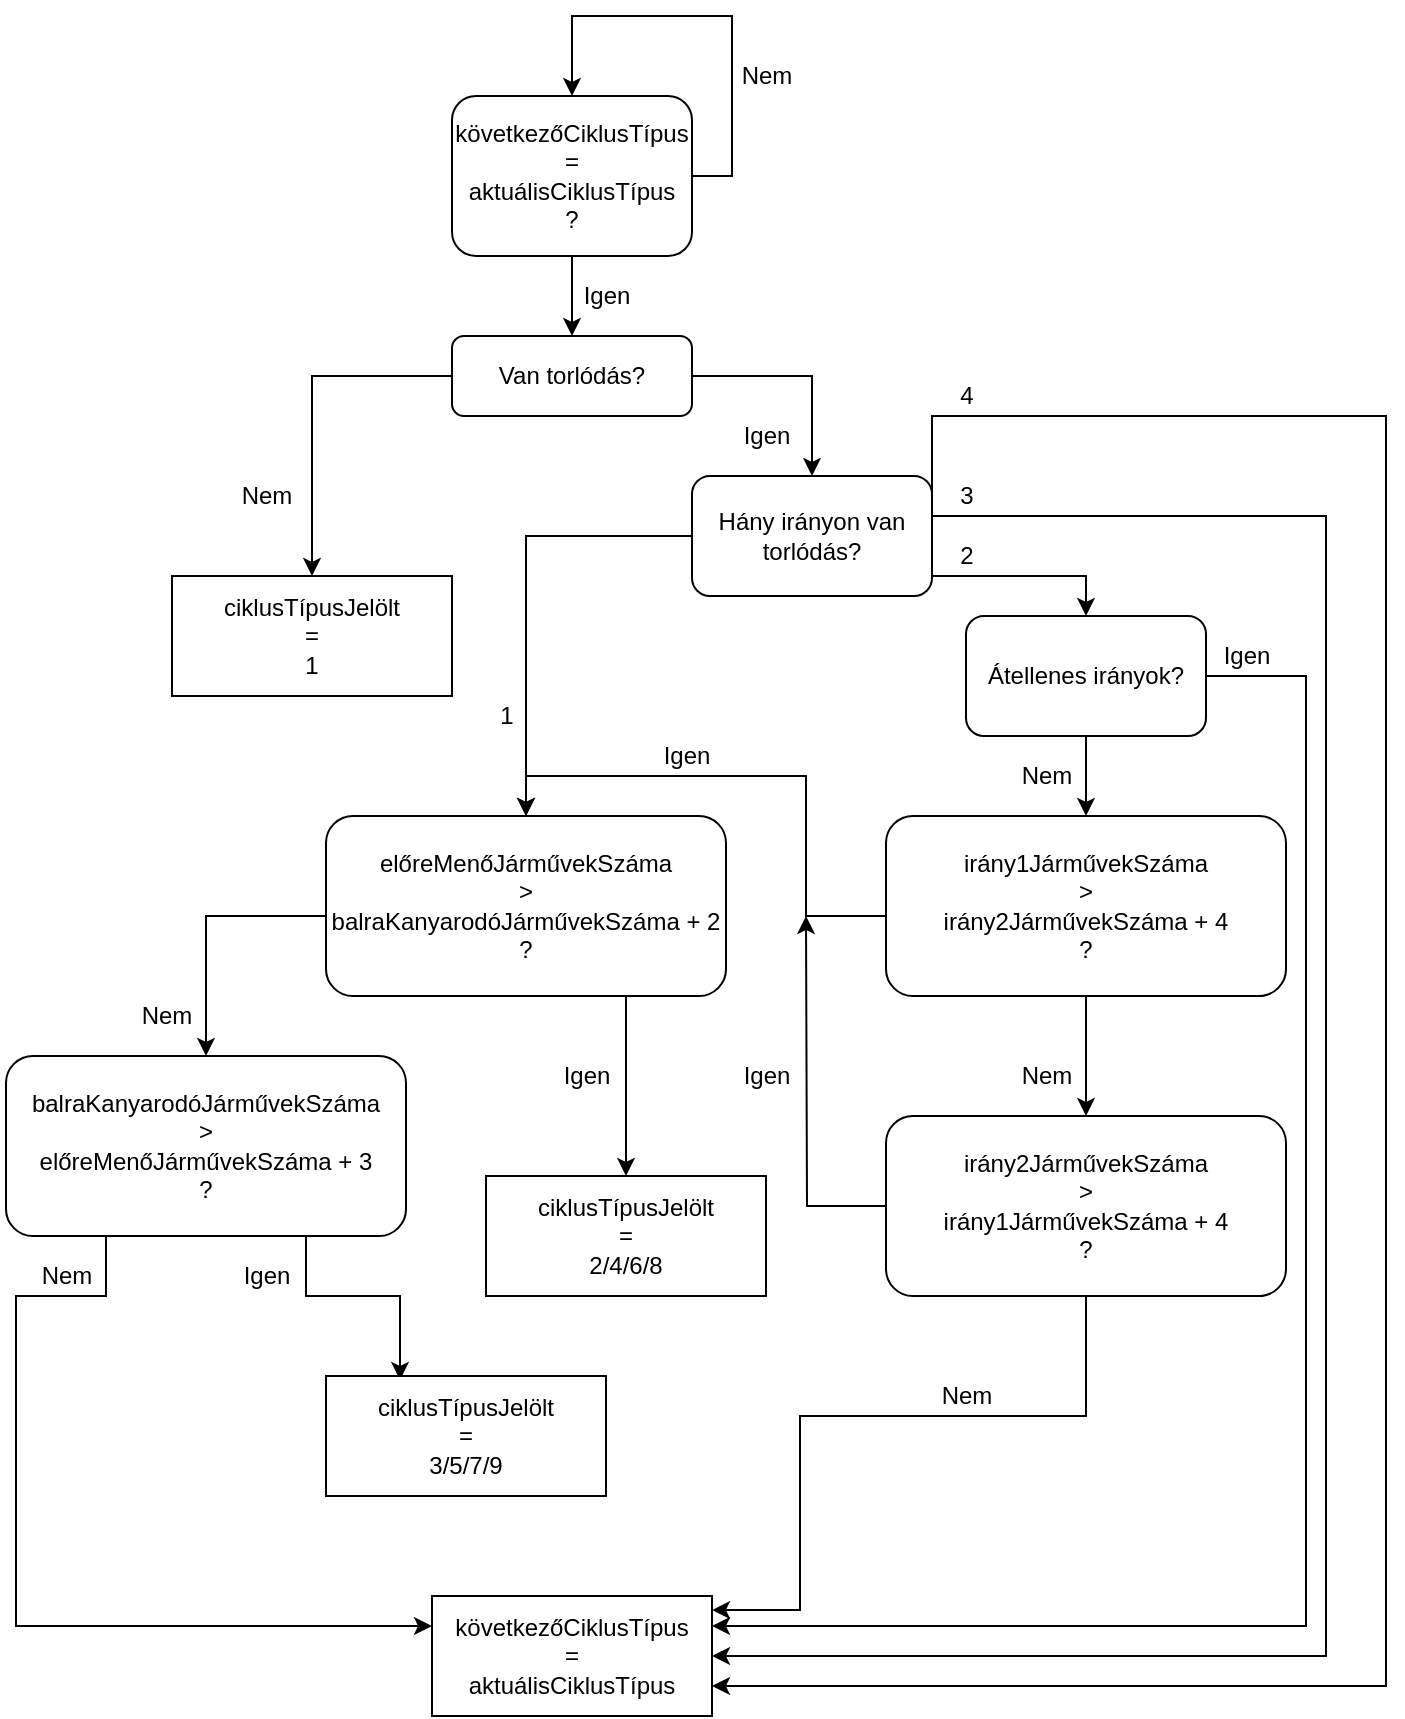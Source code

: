<mxfile version="13.9.6" type="device"><diagram id="C5RBs43oDa-KdzZeNtuy" name="Page-1"><mxGraphModel dx="1698" dy="775" grid="1" gridSize="10" guides="1" tooltips="1" connect="1" arrows="1" fold="1" page="1" pageScale="1" pageWidth="827" pageHeight="1169" math="0" shadow="0"><root><mxCell id="WIyWlLk6GJQsqaUBKTNV-0"/><mxCell id="WIyWlLk6GJQsqaUBKTNV-1" parent="WIyWlLk6GJQsqaUBKTNV-0"/><mxCell id="M1ynveoKLEt8tCoGhpeQ-29" style="edgeStyle=orthogonalEdgeStyle;rounded=0;orthogonalLoop=1;jettySize=auto;html=1;exitX=0;exitY=0.5;exitDx=0;exitDy=0;entryX=0.5;entryY=0;entryDx=0;entryDy=0;" edge="1" parent="WIyWlLk6GJQsqaUBKTNV-1" source="WIyWlLk6GJQsqaUBKTNV-3" target="M1ynveoKLEt8tCoGhpeQ-14"><mxGeometry relative="1" as="geometry"/></mxCell><mxCell id="M1ynveoKLEt8tCoGhpeQ-30" style="edgeStyle=orthogonalEdgeStyle;rounded=0;orthogonalLoop=1;jettySize=auto;html=1;exitX=1;exitY=0.5;exitDx=0;exitDy=0;entryX=0.5;entryY=0;entryDx=0;entryDy=0;" edge="1" parent="WIyWlLk6GJQsqaUBKTNV-1" source="WIyWlLk6GJQsqaUBKTNV-3" target="M1ynveoKLEt8tCoGhpeQ-6"><mxGeometry relative="1" as="geometry"/></mxCell><mxCell id="WIyWlLk6GJQsqaUBKTNV-3" value="Van torlódás?" style="rounded=1;whiteSpace=wrap;html=1;fontSize=12;glass=0;strokeWidth=1;shadow=0;" parent="WIyWlLk6GJQsqaUBKTNV-1" vertex="1"><mxGeometry x="343" y="180" width="120" height="40" as="geometry"/></mxCell><mxCell id="M1ynveoKLEt8tCoGhpeQ-110" style="edgeStyle=orthogonalEdgeStyle;rounded=0;orthogonalLoop=1;jettySize=auto;html=1;exitX=0;exitY=0.5;exitDx=0;exitDy=0;entryX=0.5;entryY=0;entryDx=0;entryDy=0;" edge="1" parent="WIyWlLk6GJQsqaUBKTNV-1" source="M1ynveoKLEt8tCoGhpeQ-6" target="M1ynveoKLEt8tCoGhpeQ-13"><mxGeometry relative="1" as="geometry"/></mxCell><mxCell id="M1ynveoKLEt8tCoGhpeQ-139" style="edgeStyle=orthogonalEdgeStyle;rounded=0;orthogonalLoop=1;jettySize=auto;html=1;exitX=1;exitY=0.5;exitDx=0;exitDy=0;entryX=1;entryY=0.5;entryDx=0;entryDy=0;" edge="1" parent="WIyWlLk6GJQsqaUBKTNV-1" source="M1ynveoKLEt8tCoGhpeQ-6" target="M1ynveoKLEt8tCoGhpeQ-138"><mxGeometry relative="1" as="geometry"><Array as="points"><mxPoint x="583" y="270"/><mxPoint x="780" y="270"/><mxPoint x="780" y="840"/></Array></mxGeometry></mxCell><mxCell id="M1ynveoKLEt8tCoGhpeQ-141" style="edgeStyle=orthogonalEdgeStyle;rounded=0;orthogonalLoop=1;jettySize=auto;html=1;exitX=1;exitY=0.25;exitDx=0;exitDy=0;entryX=1;entryY=0.75;entryDx=0;entryDy=0;" edge="1" parent="WIyWlLk6GJQsqaUBKTNV-1" source="M1ynveoKLEt8tCoGhpeQ-6" target="M1ynveoKLEt8tCoGhpeQ-138"><mxGeometry relative="1" as="geometry"><Array as="points"><mxPoint x="583" y="220"/><mxPoint x="810" y="220"/><mxPoint x="810" y="855"/></Array></mxGeometry></mxCell><mxCell id="M1ynveoKLEt8tCoGhpeQ-150" style="edgeStyle=orthogonalEdgeStyle;rounded=0;orthogonalLoop=1;jettySize=auto;html=1;exitX=1;exitY=0.75;exitDx=0;exitDy=0;entryX=0.5;entryY=0;entryDx=0;entryDy=0;" edge="1" parent="WIyWlLk6GJQsqaUBKTNV-1" source="M1ynveoKLEt8tCoGhpeQ-6" target="M1ynveoKLEt8tCoGhpeQ-144"><mxGeometry relative="1" as="geometry"><Array as="points"><mxPoint x="583" y="300"/><mxPoint x="660" y="300"/></Array></mxGeometry></mxCell><mxCell id="M1ynveoKLEt8tCoGhpeQ-6" value="Hány irányon van torlódás?" style="rounded=1;whiteSpace=wrap;html=1;" vertex="1" parent="WIyWlLk6GJQsqaUBKTNV-1"><mxGeometry x="463" y="250" width="120" height="60" as="geometry"/></mxCell><mxCell id="M1ynveoKLEt8tCoGhpeQ-39" style="edgeStyle=orthogonalEdgeStyle;rounded=0;orthogonalLoop=1;jettySize=auto;html=1;entryX=0.5;entryY=0;entryDx=0;entryDy=0;" edge="1" parent="WIyWlLk6GJQsqaUBKTNV-1" source="M1ynveoKLEt8tCoGhpeQ-13" target="M1ynveoKLEt8tCoGhpeQ-53"><mxGeometry relative="1" as="geometry"><mxPoint x="200" y="590" as="targetPoint"/><Array as="points"><mxPoint x="220" y="470"/></Array></mxGeometry></mxCell><mxCell id="M1ynveoKLEt8tCoGhpeQ-108" style="edgeStyle=orthogonalEdgeStyle;rounded=0;orthogonalLoop=1;jettySize=auto;html=1;exitX=0.75;exitY=1;exitDx=0;exitDy=0;entryX=0.5;entryY=0;entryDx=0;entryDy=0;" edge="1" parent="WIyWlLk6GJQsqaUBKTNV-1" source="M1ynveoKLEt8tCoGhpeQ-13" target="M1ynveoKLEt8tCoGhpeQ-107"><mxGeometry relative="1" as="geometry"/></mxCell><mxCell id="M1ynveoKLEt8tCoGhpeQ-13" value="előreMenőJárművekSzáma&lt;br&gt;&amp;gt;&lt;br&gt;balraKanyarodóJárművekSzáma + 2&lt;br&gt;?" style="rounded=1;whiteSpace=wrap;html=1;" vertex="1" parent="WIyWlLk6GJQsqaUBKTNV-1"><mxGeometry x="280" y="420" width="200" height="90" as="geometry"/></mxCell><mxCell id="M1ynveoKLEt8tCoGhpeQ-14" value="ciklusTípusJelölt&lt;br&gt;=&lt;br&gt;1" style="rounded=0;whiteSpace=wrap;html=1;" vertex="1" parent="WIyWlLk6GJQsqaUBKTNV-1"><mxGeometry x="203" y="300" width="140" height="60" as="geometry"/></mxCell><mxCell id="M1ynveoKLEt8tCoGhpeQ-15" style="edgeStyle=orthogonalEdgeStyle;rounded=0;orthogonalLoop=1;jettySize=auto;html=1;exitX=0.5;exitY=1;exitDx=0;exitDy=0;" edge="1" parent="WIyWlLk6GJQsqaUBKTNV-1" source="M1ynveoKLEt8tCoGhpeQ-14" target="M1ynveoKLEt8tCoGhpeQ-14"><mxGeometry relative="1" as="geometry"/></mxCell><mxCell id="M1ynveoKLEt8tCoGhpeQ-53" value="balraKanyarodóJárművekSzáma&lt;br&gt;&amp;gt;&lt;br&gt;előreMenőJárművekSzáma&amp;nbsp;+ 3&lt;br&gt;?" style="rounded=1;whiteSpace=wrap;html=1;" vertex="1" parent="WIyWlLk6GJQsqaUBKTNV-1"><mxGeometry x="120" y="540" width="200" height="90" as="geometry"/></mxCell><mxCell id="M1ynveoKLEt8tCoGhpeQ-57" style="edgeStyle=orthogonalEdgeStyle;rounded=0;orthogonalLoop=1;jettySize=auto;html=1;entryX=0;entryY=0.25;entryDx=0;entryDy=0;exitX=0.25;exitY=1;exitDx=0;exitDy=0;" edge="1" parent="WIyWlLk6GJQsqaUBKTNV-1" source="M1ynveoKLEt8tCoGhpeQ-53" target="M1ynveoKLEt8tCoGhpeQ-138"><mxGeometry relative="1" as="geometry"><mxPoint x="360" y="650" as="sourcePoint"/><mxPoint x="125" y="700" as="targetPoint"/><Array as="points"><mxPoint x="170" y="660"/><mxPoint x="125" y="660"/><mxPoint x="125" y="825"/></Array></mxGeometry></mxCell><mxCell id="M1ynveoKLEt8tCoGhpeQ-61" style="edgeStyle=orthogonalEdgeStyle;rounded=0;orthogonalLoop=1;jettySize=auto;html=1;exitX=0.75;exitY=1;exitDx=0;exitDy=0;" edge="1" parent="WIyWlLk6GJQsqaUBKTNV-1" source="M1ynveoKLEt8tCoGhpeQ-53"><mxGeometry relative="1" as="geometry"><mxPoint x="270" y="640" as="sourcePoint"/><mxPoint x="317" y="702" as="targetPoint"/><Array as="points"><mxPoint x="270" y="660"/><mxPoint x="317" y="660"/></Array></mxGeometry></mxCell><mxCell id="M1ynveoKLEt8tCoGhpeQ-104" value="&lt;span&gt;ciklusTípusJelölt&lt;br&gt;=&lt;br&gt;3/5/7/9&lt;br&gt;&lt;/span&gt;" style="rounded=0;whiteSpace=wrap;html=1;" vertex="1" parent="WIyWlLk6GJQsqaUBKTNV-1"><mxGeometry x="280" y="700" width="140" height="60" as="geometry"/></mxCell><mxCell id="M1ynveoKLEt8tCoGhpeQ-107" value="&lt;span&gt;ciklusTípusJelölt&lt;br&gt;=&lt;br&gt;2/4/6/8&lt;br&gt;&lt;/span&gt;" style="rounded=0;whiteSpace=wrap;html=1;" vertex="1" parent="WIyWlLk6GJQsqaUBKTNV-1"><mxGeometry x="360" y="600" width="140" height="60" as="geometry"/></mxCell><mxCell id="M1ynveoKLEt8tCoGhpeQ-117" style="edgeStyle=orthogonalEdgeStyle;rounded=0;orthogonalLoop=1;jettySize=auto;html=1;entryX=0.5;entryY=0;entryDx=0;entryDy=0;" edge="1" parent="WIyWlLk6GJQsqaUBKTNV-1" source="M1ynveoKLEt8tCoGhpeQ-109" target="M1ynveoKLEt8tCoGhpeQ-13"><mxGeometry relative="1" as="geometry"><Array as="points"><mxPoint x="520" y="470"/><mxPoint x="520" y="400"/><mxPoint x="380" y="400"/></Array></mxGeometry></mxCell><mxCell id="M1ynveoKLEt8tCoGhpeQ-121" style="edgeStyle=orthogonalEdgeStyle;rounded=0;orthogonalLoop=1;jettySize=auto;html=1;entryX=0.5;entryY=0;entryDx=0;entryDy=0;" edge="1" parent="WIyWlLk6GJQsqaUBKTNV-1" source="M1ynveoKLEt8tCoGhpeQ-109" target="M1ynveoKLEt8tCoGhpeQ-120"><mxGeometry relative="1" as="geometry"/></mxCell><mxCell id="M1ynveoKLEt8tCoGhpeQ-109" value="irány1JárművekSzáma&lt;br&gt;&amp;gt;&lt;br&gt;irány2JárművekSzáma + 4&lt;br&gt;?" style="rounded=1;whiteSpace=wrap;html=1;" vertex="1" parent="WIyWlLk6GJQsqaUBKTNV-1"><mxGeometry x="560" y="420" width="200" height="90" as="geometry"/></mxCell><mxCell id="M1ynveoKLEt8tCoGhpeQ-111" value="1" style="text;html=1;align=center;verticalAlign=middle;resizable=0;points=[];autosize=1;" vertex="1" parent="WIyWlLk6GJQsqaUBKTNV-1"><mxGeometry x="360" y="360" width="20" height="20" as="geometry"/></mxCell><mxCell id="M1ynveoKLEt8tCoGhpeQ-114" value="Nem" style="text;html=1;align=center;verticalAlign=middle;resizable=0;points=[];autosize=1;" vertex="1" parent="WIyWlLk6GJQsqaUBKTNV-1"><mxGeometry x="180" y="510" width="40" height="20" as="geometry"/></mxCell><mxCell id="M1ynveoKLEt8tCoGhpeQ-116" value="Igen" style="text;html=1;align=center;verticalAlign=middle;resizable=0;points=[];autosize=1;" vertex="1" parent="WIyWlLk6GJQsqaUBKTNV-1"><mxGeometry x="390" y="540" width="40" height="20" as="geometry"/></mxCell><mxCell id="M1ynveoKLEt8tCoGhpeQ-118" value="Igen" style="text;html=1;align=center;verticalAlign=middle;resizable=0;points=[];autosize=1;" vertex="1" parent="WIyWlLk6GJQsqaUBKTNV-1"><mxGeometry x="440" y="380" width="40" height="20" as="geometry"/></mxCell><mxCell id="M1ynveoKLEt8tCoGhpeQ-123" style="edgeStyle=orthogonalEdgeStyle;rounded=0;orthogonalLoop=1;jettySize=auto;html=1;" edge="1" parent="WIyWlLk6GJQsqaUBKTNV-1" source="M1ynveoKLEt8tCoGhpeQ-120"><mxGeometry relative="1" as="geometry"><mxPoint x="520" y="470" as="targetPoint"/></mxGeometry></mxCell><mxCell id="M1ynveoKLEt8tCoGhpeQ-131" value="" style="edgeStyle=orthogonalEdgeStyle;rounded=0;orthogonalLoop=1;jettySize=auto;html=1;entryX=1;entryY=0.117;entryDx=0;entryDy=0;entryPerimeter=0;" edge="1" parent="WIyWlLk6GJQsqaUBKTNV-1" source="M1ynveoKLEt8tCoGhpeQ-120" target="M1ynveoKLEt8tCoGhpeQ-138"><mxGeometry relative="1" as="geometry"><mxPoint x="660" y="700" as="targetPoint"/><Array as="points"><mxPoint x="660" y="720"/><mxPoint x="517" y="720"/><mxPoint x="517" y="817"/></Array></mxGeometry></mxCell><mxCell id="M1ynveoKLEt8tCoGhpeQ-120" value="irány2JárművekSzáma&lt;br&gt;&amp;gt;&lt;br&gt;irány1JárművekSzáma + 4&lt;br&gt;?" style="rounded=1;whiteSpace=wrap;html=1;" vertex="1" parent="WIyWlLk6GJQsqaUBKTNV-1"><mxGeometry x="560" y="570" width="200" height="90" as="geometry"/></mxCell><mxCell id="M1ynveoKLEt8tCoGhpeQ-124" value="Igen" style="text;html=1;align=center;verticalAlign=middle;resizable=0;points=[];autosize=1;" vertex="1" parent="WIyWlLk6GJQsqaUBKTNV-1"><mxGeometry x="480" y="540" width="40" height="20" as="geometry"/></mxCell><mxCell id="M1ynveoKLEt8tCoGhpeQ-125" value="Nem" style="text;html=1;align=center;verticalAlign=middle;resizable=0;points=[];autosize=1;" vertex="1" parent="WIyWlLk6GJQsqaUBKTNV-1"><mxGeometry x="230" y="250" width="40" height="20" as="geometry"/></mxCell><mxCell id="M1ynveoKLEt8tCoGhpeQ-126" value="Igen" style="text;html=1;align=center;verticalAlign=middle;resizable=0;points=[];autosize=1;" vertex="1" parent="WIyWlLk6GJQsqaUBKTNV-1"><mxGeometry x="480" y="220" width="40" height="20" as="geometry"/></mxCell><mxCell id="M1ynveoKLEt8tCoGhpeQ-127" value="Nem" style="text;html=1;align=center;verticalAlign=middle;resizable=0;points=[];autosize=1;" vertex="1" parent="WIyWlLk6GJQsqaUBKTNV-1"><mxGeometry x="620" y="540" width="40" height="20" as="geometry"/></mxCell><mxCell id="M1ynveoKLEt8tCoGhpeQ-128" value="Nem" style="text;html=1;align=center;verticalAlign=middle;resizable=0;points=[];autosize=1;" vertex="1" parent="WIyWlLk6GJQsqaUBKTNV-1"><mxGeometry x="130" y="640" width="40" height="20" as="geometry"/></mxCell><mxCell id="M1ynveoKLEt8tCoGhpeQ-129" value="Igen" style="text;html=1;align=center;verticalAlign=middle;resizable=0;points=[];autosize=1;" vertex="1" parent="WIyWlLk6GJQsqaUBKTNV-1"><mxGeometry x="230" y="640" width="40" height="20" as="geometry"/></mxCell><mxCell id="M1ynveoKLEt8tCoGhpeQ-132" value="Nem" style="text;html=1;align=center;verticalAlign=middle;resizable=0;points=[];autosize=1;" vertex="1" parent="WIyWlLk6GJQsqaUBKTNV-1"><mxGeometry x="580" y="700" width="40" height="20" as="geometry"/></mxCell><mxCell id="M1ynveoKLEt8tCoGhpeQ-134" value="" style="edgeStyle=orthogonalEdgeStyle;rounded=0;orthogonalLoop=1;jettySize=auto;html=1;" edge="1" parent="WIyWlLk6GJQsqaUBKTNV-1" source="M1ynveoKLEt8tCoGhpeQ-133" target="WIyWlLk6GJQsqaUBKTNV-3"><mxGeometry relative="1" as="geometry"/></mxCell><mxCell id="M1ynveoKLEt8tCoGhpeQ-133" value="következőCiklusTípus&lt;br&gt;=&lt;br&gt;aktuálisCiklusTípus&lt;br&gt;?" style="rounded=1;whiteSpace=wrap;html=1;fontSize=12;glass=0;strokeWidth=1;shadow=0;" vertex="1" parent="WIyWlLk6GJQsqaUBKTNV-1"><mxGeometry x="343" y="60" width="120" height="80" as="geometry"/></mxCell><mxCell id="M1ynveoKLEt8tCoGhpeQ-135" value="Igen" style="text;html=1;align=center;verticalAlign=middle;resizable=0;points=[];autosize=1;" vertex="1" parent="WIyWlLk6GJQsqaUBKTNV-1"><mxGeometry x="400" y="150" width="40" height="20" as="geometry"/></mxCell><mxCell id="M1ynveoKLEt8tCoGhpeQ-136" style="edgeStyle=orthogonalEdgeStyle;rounded=0;orthogonalLoop=1;jettySize=auto;html=1;exitX=1;exitY=0.5;exitDx=0;exitDy=0;entryX=0.5;entryY=0;entryDx=0;entryDy=0;" edge="1" parent="WIyWlLk6GJQsqaUBKTNV-1" source="M1ynveoKLEt8tCoGhpeQ-133" target="M1ynveoKLEt8tCoGhpeQ-133"><mxGeometry relative="1" as="geometry"><Array as="points"><mxPoint x="483" y="100"/><mxPoint x="483" y="20"/><mxPoint x="403" y="20"/></Array></mxGeometry></mxCell><mxCell id="M1ynveoKLEt8tCoGhpeQ-137" value="Nem" style="text;html=1;align=center;verticalAlign=middle;resizable=0;points=[];autosize=1;" vertex="1" parent="WIyWlLk6GJQsqaUBKTNV-1"><mxGeometry x="480" y="40" width="40" height="20" as="geometry"/></mxCell><mxCell id="M1ynveoKLEt8tCoGhpeQ-138" value="&lt;span&gt;következőCiklusTípus&lt;br&gt;=&lt;br&gt;aktuálisCiklusTípus&lt;/span&gt;" style="rounded=0;whiteSpace=wrap;html=1;" vertex="1" parent="WIyWlLk6GJQsqaUBKTNV-1"><mxGeometry x="333" y="810" width="140" height="60" as="geometry"/></mxCell><mxCell id="M1ynveoKLEt8tCoGhpeQ-140" value="3" style="text;html=1;align=center;verticalAlign=middle;resizable=0;points=[];autosize=1;" vertex="1" parent="WIyWlLk6GJQsqaUBKTNV-1"><mxGeometry x="590" y="250" width="20" height="20" as="geometry"/></mxCell><mxCell id="M1ynveoKLEt8tCoGhpeQ-142" value="4" style="text;html=1;align=center;verticalAlign=middle;resizable=0;points=[];autosize=1;" vertex="1" parent="WIyWlLk6GJQsqaUBKTNV-1"><mxGeometry x="590" y="200" width="20" height="20" as="geometry"/></mxCell><mxCell id="M1ynveoKLEt8tCoGhpeQ-145" value="" style="edgeStyle=orthogonalEdgeStyle;rounded=0;orthogonalLoop=1;jettySize=auto;html=1;" edge="1" parent="WIyWlLk6GJQsqaUBKTNV-1" source="M1ynveoKLEt8tCoGhpeQ-144" target="M1ynveoKLEt8tCoGhpeQ-109"><mxGeometry relative="1" as="geometry"/></mxCell><mxCell id="M1ynveoKLEt8tCoGhpeQ-147" style="edgeStyle=orthogonalEdgeStyle;rounded=0;orthogonalLoop=1;jettySize=auto;html=1;exitX=1;exitY=0.5;exitDx=0;exitDy=0;entryX=1;entryY=0.25;entryDx=0;entryDy=0;" edge="1" parent="WIyWlLk6GJQsqaUBKTNV-1" source="M1ynveoKLEt8tCoGhpeQ-144" target="M1ynveoKLEt8tCoGhpeQ-138"><mxGeometry relative="1" as="geometry"><Array as="points"><mxPoint x="770" y="350"/><mxPoint x="770" y="825"/></Array></mxGeometry></mxCell><mxCell id="M1ynveoKLEt8tCoGhpeQ-144" value="Átellenes irányok?" style="rounded=1;whiteSpace=wrap;html=1;" vertex="1" parent="WIyWlLk6GJQsqaUBKTNV-1"><mxGeometry x="600" y="320" width="120" height="60" as="geometry"/></mxCell><mxCell id="M1ynveoKLEt8tCoGhpeQ-146" value="Nem" style="text;html=1;align=center;verticalAlign=middle;resizable=0;points=[];autosize=1;" vertex="1" parent="WIyWlLk6GJQsqaUBKTNV-1"><mxGeometry x="620" y="390" width="40" height="20" as="geometry"/></mxCell><mxCell id="M1ynveoKLEt8tCoGhpeQ-149" value="2" style="text;html=1;align=center;verticalAlign=middle;resizable=0;points=[];autosize=1;" vertex="1" parent="WIyWlLk6GJQsqaUBKTNV-1"><mxGeometry x="590" y="280" width="20" height="20" as="geometry"/></mxCell><mxCell id="M1ynveoKLEt8tCoGhpeQ-151" value="Igen" style="text;html=1;align=center;verticalAlign=middle;resizable=0;points=[];autosize=1;" vertex="1" parent="WIyWlLk6GJQsqaUBKTNV-1"><mxGeometry x="720" y="330" width="40" height="20" as="geometry"/></mxCell></root></mxGraphModel></diagram></mxfile>
